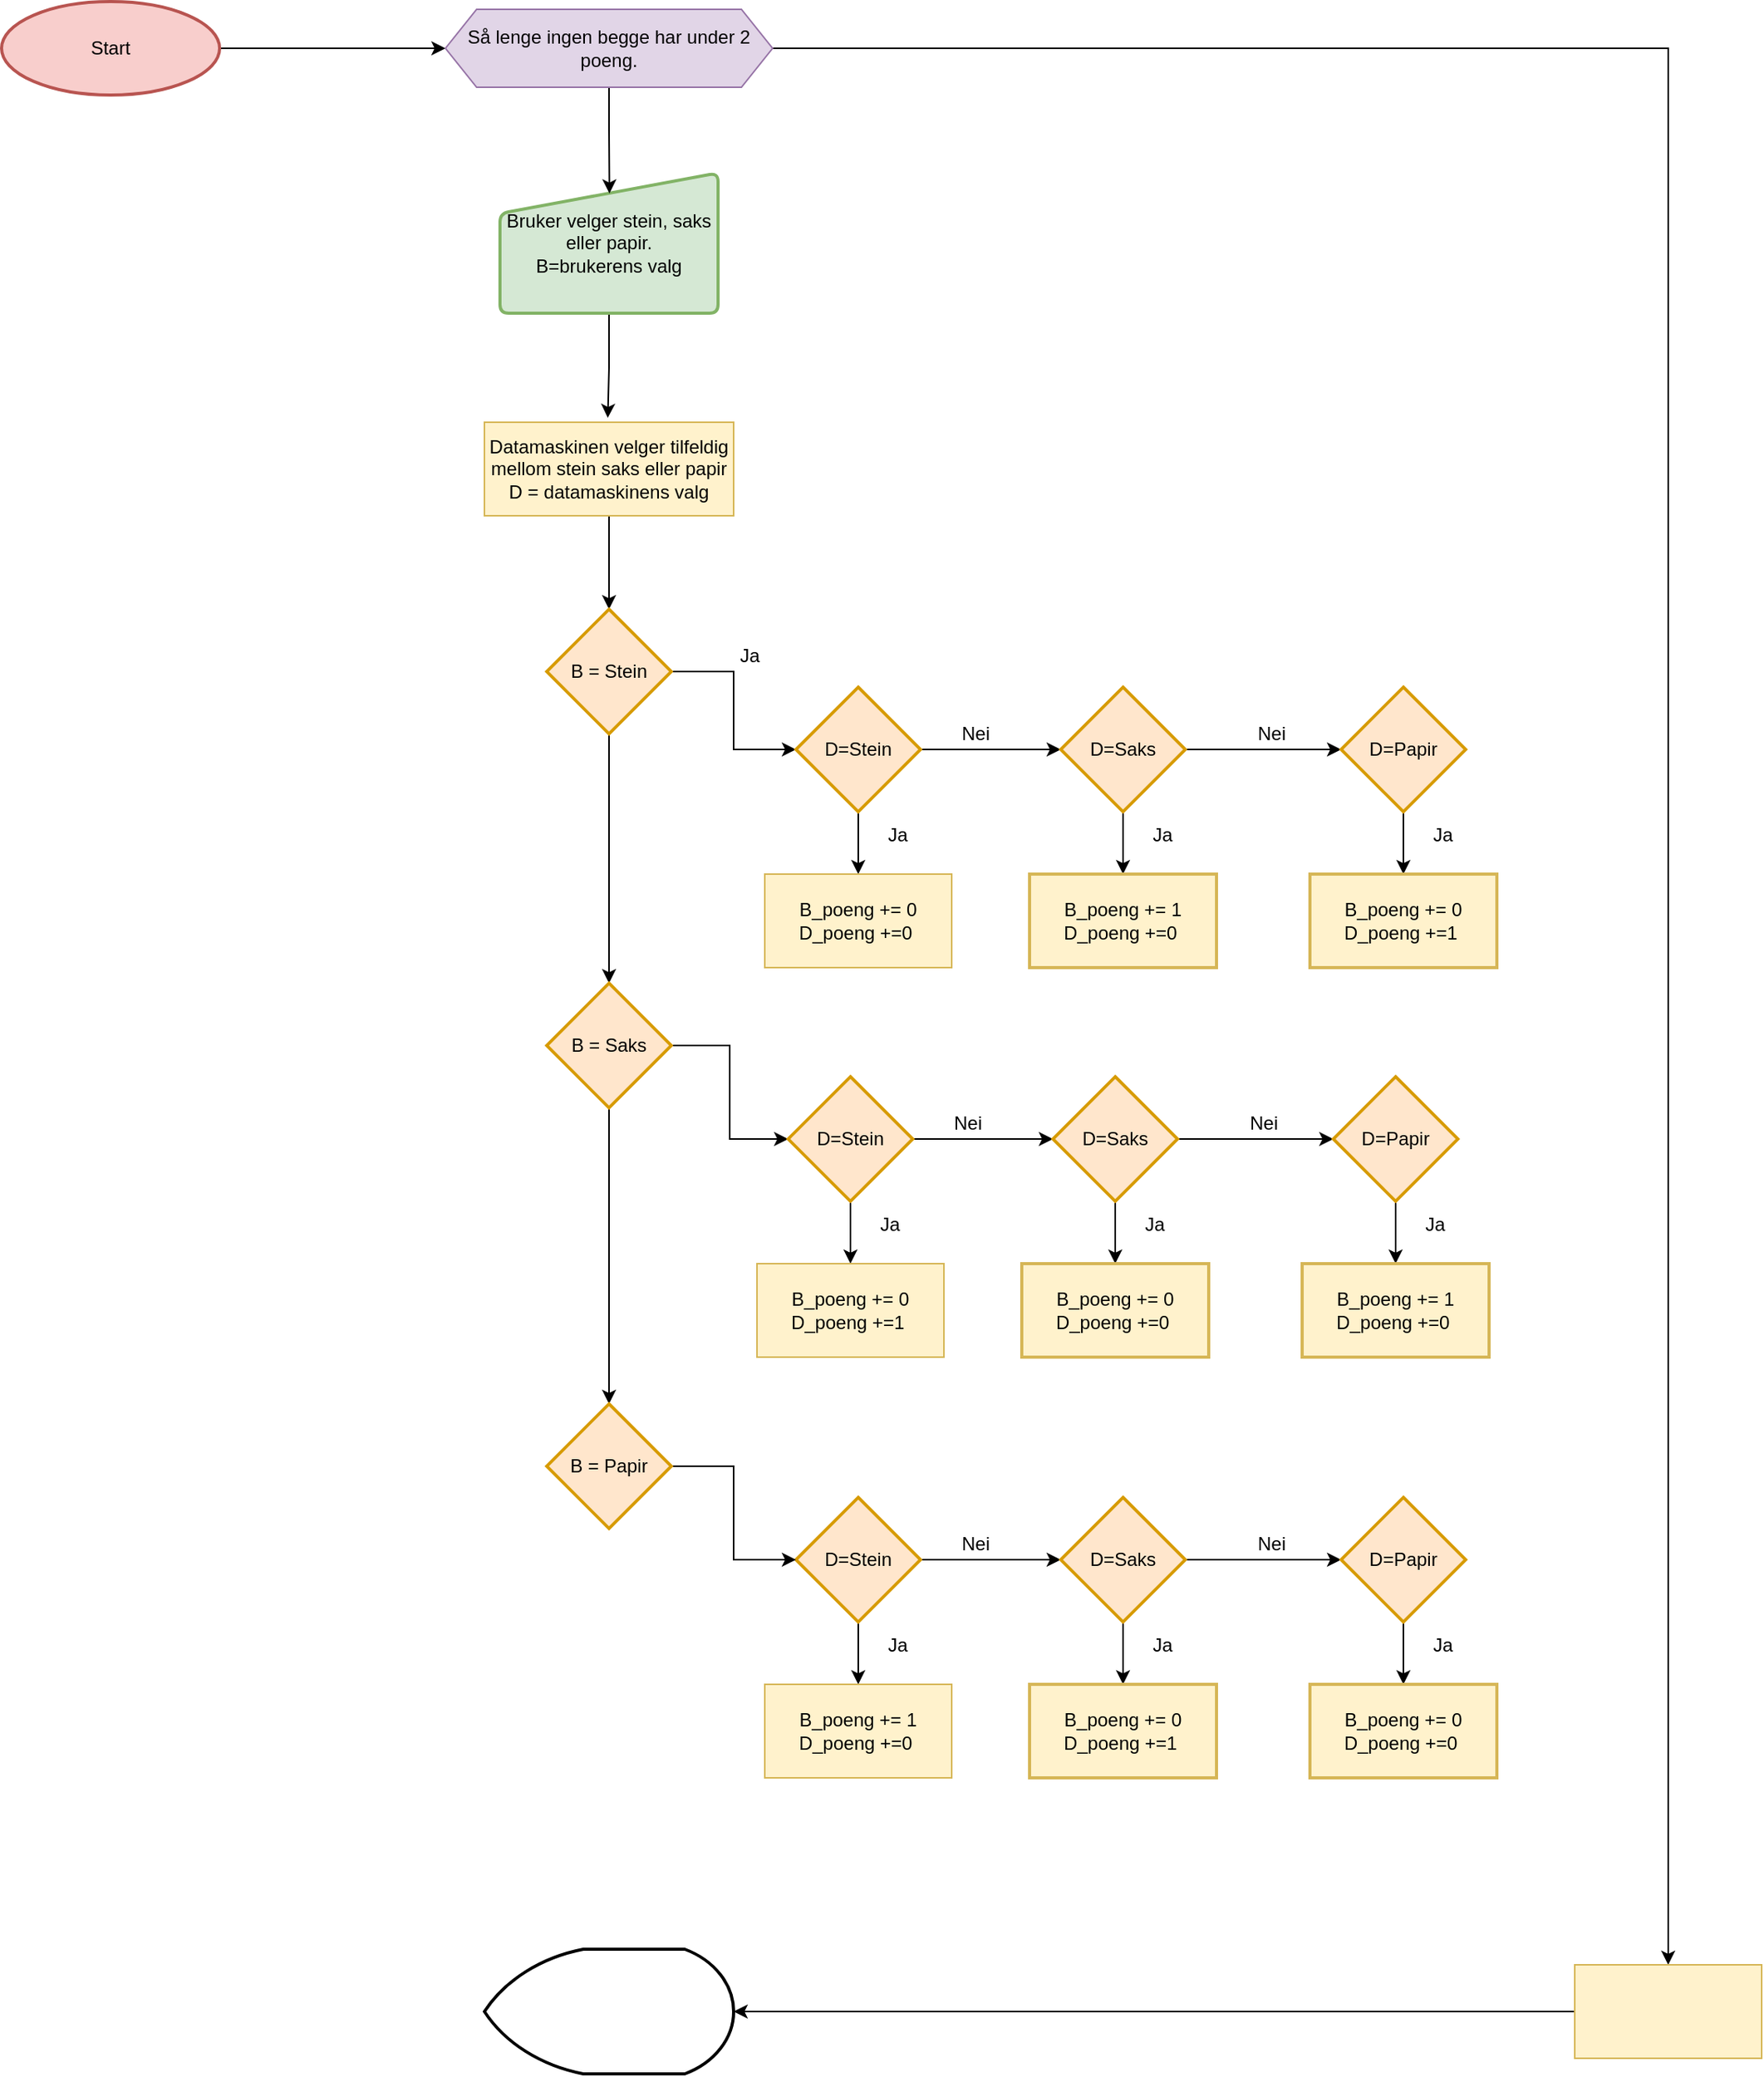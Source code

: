 <mxfile version="14.1.8" type="github">
  <diagram id="B1ReewHM8f12XZwFl8kq" name="Page-1">
    <mxGraphModel dx="2116" dy="1405" grid="1" gridSize="10" guides="1" tooltips="1" connect="1" arrows="1" fold="1" page="1" pageScale="1" pageWidth="827" pageHeight="1169" math="0" shadow="0">
      <root>
        <mxCell id="0" />
        <mxCell id="1" parent="0" />
        <mxCell id="hiWG3h5WIahm0a-bOlQE-6" style="edgeStyle=orthogonalEdgeStyle;rounded=0;orthogonalLoop=1;jettySize=auto;html=1;exitX=1;exitY=0.5;exitDx=0;exitDy=0;exitPerimeter=0;entryX=0;entryY=0.5;entryDx=0;entryDy=0;" edge="1" parent="1" source="hiWG3h5WIahm0a-bOlQE-1" target="hiWG3h5WIahm0a-bOlQE-4">
          <mxGeometry relative="1" as="geometry" />
        </mxCell>
        <mxCell id="hiWG3h5WIahm0a-bOlQE-1" value="Start" style="strokeWidth=2;html=1;shape=mxgraph.flowchart.start_1;whiteSpace=wrap;fillColor=#f8cecc;strokeColor=#b85450;" vertex="1" parent="1">
          <mxGeometry x="60" y="40" width="140" height="60" as="geometry" />
        </mxCell>
        <mxCell id="hiWG3h5WIahm0a-bOlQE-10" style="edgeStyle=orthogonalEdgeStyle;rounded=0;orthogonalLoop=1;jettySize=auto;html=1;exitX=0.5;exitY=1;exitDx=0;exitDy=0;entryX=0.495;entryY=-0.047;entryDx=0;entryDy=0;entryPerimeter=0;" edge="1" parent="1" source="hiWG3h5WIahm0a-bOlQE-2" target="hiWG3h5WIahm0a-bOlQE-8">
          <mxGeometry relative="1" as="geometry" />
        </mxCell>
        <mxCell id="hiWG3h5WIahm0a-bOlQE-2" value="Bruker velger stein, saks eller papir.&lt;br&gt;B=brukerens valg" style="html=1;strokeWidth=2;shape=manualInput;whiteSpace=wrap;rounded=1;size=26;arcSize=11;fillColor=#d5e8d4;strokeColor=#82b366;" vertex="1" parent="1">
          <mxGeometry x="380" y="150" width="140" height="90" as="geometry" />
        </mxCell>
        <mxCell id="hiWG3h5WIahm0a-bOlQE-7" style="edgeStyle=orthogonalEdgeStyle;rounded=0;orthogonalLoop=1;jettySize=auto;html=1;entryX=0.502;entryY=0.146;entryDx=0;entryDy=0;entryPerimeter=0;" edge="1" parent="1" source="hiWG3h5WIahm0a-bOlQE-4" target="hiWG3h5WIahm0a-bOlQE-2">
          <mxGeometry relative="1" as="geometry" />
        </mxCell>
        <mxCell id="hiWG3h5WIahm0a-bOlQE-80" value="" style="edgeStyle=orthogonalEdgeStyle;rounded=0;orthogonalLoop=1;jettySize=auto;html=1;" edge="1" parent="1" source="hiWG3h5WIahm0a-bOlQE-4" target="hiWG3h5WIahm0a-bOlQE-79">
          <mxGeometry relative="1" as="geometry" />
        </mxCell>
        <mxCell id="hiWG3h5WIahm0a-bOlQE-4" value="Så lenge ingen begge har under 2 poeng." style="shape=hexagon;perimeter=hexagonPerimeter2;whiteSpace=wrap;html=1;fixedSize=1;fillColor=#e1d5e7;strokeColor=#9673a6;" vertex="1" parent="1">
          <mxGeometry x="345" y="45" width="210" height="50" as="geometry" />
        </mxCell>
        <mxCell id="hiWG3h5WIahm0a-bOlQE-29" style="edgeStyle=orthogonalEdgeStyle;rounded=0;orthogonalLoop=1;jettySize=auto;html=1;entryX=0.5;entryY=0;entryDx=0;entryDy=0;entryPerimeter=0;" edge="1" parent="1" source="hiWG3h5WIahm0a-bOlQE-8" target="hiWG3h5WIahm0a-bOlQE-13">
          <mxGeometry relative="1" as="geometry" />
        </mxCell>
        <mxCell id="hiWG3h5WIahm0a-bOlQE-8" value="Datamaskinen velger tilfeldig mellom stein saks eller papir&lt;br&gt;D = datamaskinens valg" style="rounded=0;whiteSpace=wrap;html=1;fillColor=#fff2cc;strokeColor=#d6b656;" vertex="1" parent="1">
          <mxGeometry x="370" y="310" width="160" height="60" as="geometry" />
        </mxCell>
        <mxCell id="hiWG3h5WIahm0a-bOlQE-19" value="" style="edgeStyle=orthogonalEdgeStyle;rounded=0;orthogonalLoop=1;jettySize=auto;html=1;" edge="1" parent="1" source="hiWG3h5WIahm0a-bOlQE-13" target="hiWG3h5WIahm0a-bOlQE-18">
          <mxGeometry relative="1" as="geometry" />
        </mxCell>
        <mxCell id="hiWG3h5WIahm0a-bOlQE-36" value="" style="edgeStyle=orthogonalEdgeStyle;rounded=0;orthogonalLoop=1;jettySize=auto;html=1;" edge="1" parent="1" source="hiWG3h5WIahm0a-bOlQE-13" target="hiWG3h5WIahm0a-bOlQE-35">
          <mxGeometry relative="1" as="geometry" />
        </mxCell>
        <mxCell id="hiWG3h5WIahm0a-bOlQE-13" value="B = Stein" style="strokeWidth=2;html=1;shape=mxgraph.flowchart.decision;whiteSpace=wrap;fillColor=#ffe6cc;strokeColor=#d79b00;" vertex="1" parent="1">
          <mxGeometry x="410" y="430" width="80" height="80" as="geometry" />
        </mxCell>
        <mxCell id="hiWG3h5WIahm0a-bOlQE-21" value="" style="edgeStyle=orthogonalEdgeStyle;rounded=0;orthogonalLoop=1;jettySize=auto;html=1;" edge="1" parent="1" source="hiWG3h5WIahm0a-bOlQE-18" target="hiWG3h5WIahm0a-bOlQE-20">
          <mxGeometry relative="1" as="geometry" />
        </mxCell>
        <mxCell id="hiWG3h5WIahm0a-bOlQE-37" style="edgeStyle=orthogonalEdgeStyle;rounded=0;orthogonalLoop=1;jettySize=auto;html=1;exitX=0.5;exitY=1;exitDx=0;exitDy=0;entryX=0.5;entryY=0;entryDx=0;entryDy=0;" edge="1" parent="1" source="hiWG3h5WIahm0a-bOlQE-18" target="hiWG3h5WIahm0a-bOlQE-23">
          <mxGeometry relative="1" as="geometry" />
        </mxCell>
        <mxCell id="hiWG3h5WIahm0a-bOlQE-18" value="D=Stein" style="rhombus;whiteSpace=wrap;html=1;strokeWidth=2;fillColor=#ffe6cc;strokeColor=#d79b00;" vertex="1" parent="1">
          <mxGeometry x="570" y="480" width="80" height="80" as="geometry" />
        </mxCell>
        <mxCell id="hiWG3h5WIahm0a-bOlQE-28" value="" style="edgeStyle=orthogonalEdgeStyle;rounded=0;orthogonalLoop=1;jettySize=auto;html=1;" edge="1" parent="1" source="hiWG3h5WIahm0a-bOlQE-20" target="hiWG3h5WIahm0a-bOlQE-27">
          <mxGeometry relative="1" as="geometry" />
        </mxCell>
        <mxCell id="hiWG3h5WIahm0a-bOlQE-32" value="" style="edgeStyle=orthogonalEdgeStyle;rounded=0;orthogonalLoop=1;jettySize=auto;html=1;" edge="1" parent="1" source="hiWG3h5WIahm0a-bOlQE-20" target="hiWG3h5WIahm0a-bOlQE-31">
          <mxGeometry relative="1" as="geometry" />
        </mxCell>
        <mxCell id="hiWG3h5WIahm0a-bOlQE-20" value="D=Saks" style="rhombus;whiteSpace=wrap;html=1;strokeWidth=2;fillColor=#ffe6cc;strokeColor=#d79b00;" vertex="1" parent="1">
          <mxGeometry x="740" y="480" width="80" height="80" as="geometry" />
        </mxCell>
        <mxCell id="hiWG3h5WIahm0a-bOlQE-22" value="Ja" style="text;html=1;align=center;verticalAlign=middle;resizable=0;points=[];autosize=1;" vertex="1" parent="1">
          <mxGeometry x="525" y="450" width="30" height="20" as="geometry" />
        </mxCell>
        <mxCell id="hiWG3h5WIahm0a-bOlQE-23" value="B_poeng += 0&lt;br&gt;D_poeng +=0&amp;nbsp;" style="rounded=0;whiteSpace=wrap;html=1;fillColor=#fff2cc;strokeColor=#d6b656;" vertex="1" parent="1">
          <mxGeometry x="550" y="600" width="120" height="60" as="geometry" />
        </mxCell>
        <mxCell id="hiWG3h5WIahm0a-bOlQE-25" value="Ja" style="text;html=1;align=center;verticalAlign=middle;resizable=0;points=[];autosize=1;" vertex="1" parent="1">
          <mxGeometry x="620" y="565" width="30" height="20" as="geometry" />
        </mxCell>
        <mxCell id="hiWG3h5WIahm0a-bOlQE-26" value="Nei" style="text;html=1;align=center;verticalAlign=middle;resizable=0;points=[];autosize=1;" vertex="1" parent="1">
          <mxGeometry x="670" y="500" width="30" height="20" as="geometry" />
        </mxCell>
        <mxCell id="hiWG3h5WIahm0a-bOlQE-27" value="&lt;span&gt;B_poeng += 1&lt;/span&gt;&lt;br&gt;&lt;span&gt;D_poeng +=0&amp;nbsp;&lt;/span&gt;" style="whiteSpace=wrap;html=1;strokeWidth=2;fillColor=#fff2cc;strokeColor=#d6b656;" vertex="1" parent="1">
          <mxGeometry x="720" y="600" width="120" height="60" as="geometry" />
        </mxCell>
        <mxCell id="hiWG3h5WIahm0a-bOlQE-34" value="" style="edgeStyle=orthogonalEdgeStyle;rounded=0;orthogonalLoop=1;jettySize=auto;html=1;" edge="1" parent="1" source="hiWG3h5WIahm0a-bOlQE-31" target="hiWG3h5WIahm0a-bOlQE-33">
          <mxGeometry relative="1" as="geometry" />
        </mxCell>
        <mxCell id="hiWG3h5WIahm0a-bOlQE-31" value="D=Papir" style="rhombus;whiteSpace=wrap;html=1;strokeColor=#d79b00;strokeWidth=2;fillColor=#ffe6cc;" vertex="1" parent="1">
          <mxGeometry x="920" y="480" width="80" height="80" as="geometry" />
        </mxCell>
        <mxCell id="hiWG3h5WIahm0a-bOlQE-33" value="&lt;span&gt;B_poeng += 0&lt;/span&gt;&lt;br&gt;&lt;span&gt;D_poeng +=1&amp;nbsp;&lt;/span&gt;" style="whiteSpace=wrap;html=1;strokeColor=#d6b656;strokeWidth=2;fillColor=#fff2cc;" vertex="1" parent="1">
          <mxGeometry x="900" y="600" width="120" height="60" as="geometry" />
        </mxCell>
        <mxCell id="hiWG3h5WIahm0a-bOlQE-57" style="edgeStyle=orthogonalEdgeStyle;rounded=0;orthogonalLoop=1;jettySize=auto;html=1;exitX=1;exitY=0.5;exitDx=0;exitDy=0;entryX=0;entryY=0.5;entryDx=0;entryDy=0;" edge="1" parent="1" source="hiWG3h5WIahm0a-bOlQE-35" target="hiWG3h5WIahm0a-bOlQE-43">
          <mxGeometry relative="1" as="geometry" />
        </mxCell>
        <mxCell id="hiWG3h5WIahm0a-bOlQE-76" value="" style="edgeStyle=orthogonalEdgeStyle;rounded=0;orthogonalLoop=1;jettySize=auto;html=1;" edge="1" parent="1" source="hiWG3h5WIahm0a-bOlQE-35" target="hiWG3h5WIahm0a-bOlQE-75">
          <mxGeometry relative="1" as="geometry" />
        </mxCell>
        <mxCell id="hiWG3h5WIahm0a-bOlQE-35" value="B = Saks" style="rhombus;whiteSpace=wrap;html=1;strokeColor=#d79b00;strokeWidth=2;fillColor=#ffe6cc;" vertex="1" parent="1">
          <mxGeometry x="410" y="670" width="80" height="80" as="geometry" />
        </mxCell>
        <mxCell id="hiWG3h5WIahm0a-bOlQE-38" value="Nei" style="text;html=1;align=center;verticalAlign=middle;resizable=0;points=[];autosize=1;" vertex="1" parent="1">
          <mxGeometry x="860" y="500" width="30" height="20" as="geometry" />
        </mxCell>
        <mxCell id="hiWG3h5WIahm0a-bOlQE-39" value="Ja" style="text;html=1;align=center;verticalAlign=middle;resizable=0;points=[];autosize=1;" vertex="1" parent="1">
          <mxGeometry x="790" y="565" width="30" height="20" as="geometry" />
        </mxCell>
        <mxCell id="hiWG3h5WIahm0a-bOlQE-40" value="Ja" style="text;html=1;align=center;verticalAlign=middle;resizable=0;points=[];autosize=1;" vertex="1" parent="1">
          <mxGeometry x="970" y="565" width="30" height="20" as="geometry" />
        </mxCell>
        <mxCell id="hiWG3h5WIahm0a-bOlQE-41" value="" style="edgeStyle=orthogonalEdgeStyle;rounded=0;orthogonalLoop=1;jettySize=auto;html=1;" edge="1" parent="1" source="hiWG3h5WIahm0a-bOlQE-43" target="hiWG3h5WIahm0a-bOlQE-46">
          <mxGeometry relative="1" as="geometry" />
        </mxCell>
        <mxCell id="hiWG3h5WIahm0a-bOlQE-42" style="edgeStyle=orthogonalEdgeStyle;rounded=0;orthogonalLoop=1;jettySize=auto;html=1;exitX=0.5;exitY=1;exitDx=0;exitDy=0;entryX=0.5;entryY=0;entryDx=0;entryDy=0;" edge="1" parent="1" source="hiWG3h5WIahm0a-bOlQE-43" target="hiWG3h5WIahm0a-bOlQE-47">
          <mxGeometry relative="1" as="geometry" />
        </mxCell>
        <mxCell id="hiWG3h5WIahm0a-bOlQE-43" value="D=Stein" style="rhombus;whiteSpace=wrap;html=1;strokeWidth=2;fillColor=#ffe6cc;strokeColor=#d79b00;" vertex="1" parent="1">
          <mxGeometry x="565" y="730" width="80" height="80" as="geometry" />
        </mxCell>
        <mxCell id="hiWG3h5WIahm0a-bOlQE-44" value="" style="edgeStyle=orthogonalEdgeStyle;rounded=0;orthogonalLoop=1;jettySize=auto;html=1;" edge="1" parent="1" source="hiWG3h5WIahm0a-bOlQE-46" target="hiWG3h5WIahm0a-bOlQE-50">
          <mxGeometry relative="1" as="geometry" />
        </mxCell>
        <mxCell id="hiWG3h5WIahm0a-bOlQE-45" value="" style="edgeStyle=orthogonalEdgeStyle;rounded=0;orthogonalLoop=1;jettySize=auto;html=1;" edge="1" parent="1" source="hiWG3h5WIahm0a-bOlQE-46" target="hiWG3h5WIahm0a-bOlQE-52">
          <mxGeometry relative="1" as="geometry" />
        </mxCell>
        <mxCell id="hiWG3h5WIahm0a-bOlQE-46" value="D=Saks" style="rhombus;whiteSpace=wrap;html=1;strokeWidth=2;fillColor=#ffe6cc;strokeColor=#d79b00;" vertex="1" parent="1">
          <mxGeometry x="735" y="730" width="80" height="80" as="geometry" />
        </mxCell>
        <mxCell id="hiWG3h5WIahm0a-bOlQE-47" value="B_poeng += 0&lt;br&gt;D_poeng +=1&amp;nbsp;" style="rounded=0;whiteSpace=wrap;html=1;fillColor=#fff2cc;strokeColor=#d6b656;" vertex="1" parent="1">
          <mxGeometry x="545" y="850" width="120" height="60" as="geometry" />
        </mxCell>
        <mxCell id="hiWG3h5WIahm0a-bOlQE-48" value="Ja" style="text;html=1;align=center;verticalAlign=middle;resizable=0;points=[];autosize=1;" vertex="1" parent="1">
          <mxGeometry x="615" y="815" width="30" height="20" as="geometry" />
        </mxCell>
        <mxCell id="hiWG3h5WIahm0a-bOlQE-49" value="Nei" style="text;html=1;align=center;verticalAlign=middle;resizable=0;points=[];autosize=1;" vertex="1" parent="1">
          <mxGeometry x="665" y="750" width="30" height="20" as="geometry" />
        </mxCell>
        <mxCell id="hiWG3h5WIahm0a-bOlQE-50" value="&lt;span&gt;B_poeng += 0&lt;/span&gt;&lt;br&gt;&lt;span&gt;D_poeng +=0&amp;nbsp;&lt;/span&gt;" style="whiteSpace=wrap;html=1;strokeWidth=2;fillColor=#fff2cc;strokeColor=#d6b656;" vertex="1" parent="1">
          <mxGeometry x="715" y="850" width="120" height="60" as="geometry" />
        </mxCell>
        <mxCell id="hiWG3h5WIahm0a-bOlQE-51" value="" style="edgeStyle=orthogonalEdgeStyle;rounded=0;orthogonalLoop=1;jettySize=auto;html=1;" edge="1" parent="1" source="hiWG3h5WIahm0a-bOlQE-52" target="hiWG3h5WIahm0a-bOlQE-53">
          <mxGeometry relative="1" as="geometry" />
        </mxCell>
        <mxCell id="hiWG3h5WIahm0a-bOlQE-52" value="D=Papir" style="rhombus;whiteSpace=wrap;html=1;strokeColor=#d79b00;strokeWidth=2;fillColor=#ffe6cc;" vertex="1" parent="1">
          <mxGeometry x="915" y="730" width="80" height="80" as="geometry" />
        </mxCell>
        <mxCell id="hiWG3h5WIahm0a-bOlQE-53" value="&lt;span&gt;B_poeng += 1&lt;/span&gt;&lt;br&gt;&lt;span&gt;D_poeng +=0&amp;nbsp;&lt;/span&gt;" style="whiteSpace=wrap;html=1;strokeColor=#d6b656;strokeWidth=2;fillColor=#fff2cc;" vertex="1" parent="1">
          <mxGeometry x="895" y="850" width="120" height="60" as="geometry" />
        </mxCell>
        <mxCell id="hiWG3h5WIahm0a-bOlQE-54" value="Nei" style="text;html=1;align=center;verticalAlign=middle;resizable=0;points=[];autosize=1;" vertex="1" parent="1">
          <mxGeometry x="855" y="750" width="30" height="20" as="geometry" />
        </mxCell>
        <mxCell id="hiWG3h5WIahm0a-bOlQE-55" value="Ja" style="text;html=1;align=center;verticalAlign=middle;resizable=0;points=[];autosize=1;" vertex="1" parent="1">
          <mxGeometry x="785" y="815" width="30" height="20" as="geometry" />
        </mxCell>
        <mxCell id="hiWG3h5WIahm0a-bOlQE-56" value="Ja" style="text;html=1;align=center;verticalAlign=middle;resizable=0;points=[];autosize=1;" vertex="1" parent="1">
          <mxGeometry x="965" y="815" width="30" height="20" as="geometry" />
        </mxCell>
        <mxCell id="hiWG3h5WIahm0a-bOlQE-59" value="" style="edgeStyle=orthogonalEdgeStyle;rounded=0;orthogonalLoop=1;jettySize=auto;html=1;" edge="1" parent="1" source="hiWG3h5WIahm0a-bOlQE-61" target="hiWG3h5WIahm0a-bOlQE-64">
          <mxGeometry relative="1" as="geometry" />
        </mxCell>
        <mxCell id="hiWG3h5WIahm0a-bOlQE-60" style="edgeStyle=orthogonalEdgeStyle;rounded=0;orthogonalLoop=1;jettySize=auto;html=1;exitX=0.5;exitY=1;exitDx=0;exitDy=0;entryX=0.5;entryY=0;entryDx=0;entryDy=0;" edge="1" parent="1" source="hiWG3h5WIahm0a-bOlQE-61" target="hiWG3h5WIahm0a-bOlQE-65">
          <mxGeometry relative="1" as="geometry" />
        </mxCell>
        <mxCell id="hiWG3h5WIahm0a-bOlQE-61" value="D=Stein" style="rhombus;whiteSpace=wrap;html=1;strokeWidth=2;fillColor=#ffe6cc;strokeColor=#d79b00;" vertex="1" parent="1">
          <mxGeometry x="570" y="1000" width="80" height="80" as="geometry" />
        </mxCell>
        <mxCell id="hiWG3h5WIahm0a-bOlQE-62" value="" style="edgeStyle=orthogonalEdgeStyle;rounded=0;orthogonalLoop=1;jettySize=auto;html=1;" edge="1" parent="1" source="hiWG3h5WIahm0a-bOlQE-64" target="hiWG3h5WIahm0a-bOlQE-68">
          <mxGeometry relative="1" as="geometry" />
        </mxCell>
        <mxCell id="hiWG3h5WIahm0a-bOlQE-63" value="" style="edgeStyle=orthogonalEdgeStyle;rounded=0;orthogonalLoop=1;jettySize=auto;html=1;" edge="1" parent="1" source="hiWG3h5WIahm0a-bOlQE-64" target="hiWG3h5WIahm0a-bOlQE-70">
          <mxGeometry relative="1" as="geometry" />
        </mxCell>
        <mxCell id="hiWG3h5WIahm0a-bOlQE-64" value="D=Saks" style="rhombus;whiteSpace=wrap;html=1;strokeWidth=2;fillColor=#ffe6cc;strokeColor=#d79b00;" vertex="1" parent="1">
          <mxGeometry x="740" y="1000" width="80" height="80" as="geometry" />
        </mxCell>
        <mxCell id="hiWG3h5WIahm0a-bOlQE-65" value="B_poeng += 1&lt;br&gt;D_poeng +=0&amp;nbsp;" style="rounded=0;whiteSpace=wrap;html=1;fillColor=#fff2cc;strokeColor=#d6b656;" vertex="1" parent="1">
          <mxGeometry x="550" y="1120" width="120" height="60" as="geometry" />
        </mxCell>
        <mxCell id="hiWG3h5WIahm0a-bOlQE-66" value="Ja" style="text;html=1;align=center;verticalAlign=middle;resizable=0;points=[];autosize=1;" vertex="1" parent="1">
          <mxGeometry x="620" y="1085" width="30" height="20" as="geometry" />
        </mxCell>
        <mxCell id="hiWG3h5WIahm0a-bOlQE-67" value="Nei" style="text;html=1;align=center;verticalAlign=middle;resizable=0;points=[];autosize=1;" vertex="1" parent="1">
          <mxGeometry x="670" y="1020" width="30" height="20" as="geometry" />
        </mxCell>
        <mxCell id="hiWG3h5WIahm0a-bOlQE-68" value="&lt;span&gt;B_poeng += 0&lt;/span&gt;&lt;br&gt;&lt;span&gt;D_poeng +=1&amp;nbsp;&lt;/span&gt;" style="whiteSpace=wrap;html=1;strokeWidth=2;fillColor=#fff2cc;strokeColor=#d6b656;" vertex="1" parent="1">
          <mxGeometry x="720" y="1120" width="120" height="60" as="geometry" />
        </mxCell>
        <mxCell id="hiWG3h5WIahm0a-bOlQE-69" value="" style="edgeStyle=orthogonalEdgeStyle;rounded=0;orthogonalLoop=1;jettySize=auto;html=1;" edge="1" parent="1" source="hiWG3h5WIahm0a-bOlQE-70" target="hiWG3h5WIahm0a-bOlQE-71">
          <mxGeometry relative="1" as="geometry" />
        </mxCell>
        <mxCell id="hiWG3h5WIahm0a-bOlQE-70" value="D=Papir" style="rhombus;whiteSpace=wrap;html=1;strokeColor=#d79b00;strokeWidth=2;fillColor=#ffe6cc;" vertex="1" parent="1">
          <mxGeometry x="920" y="1000" width="80" height="80" as="geometry" />
        </mxCell>
        <mxCell id="hiWG3h5WIahm0a-bOlQE-71" value="&lt;span&gt;B_poeng += 0&lt;/span&gt;&lt;br&gt;&lt;span&gt;D_poeng +=0&amp;nbsp;&lt;/span&gt;" style="whiteSpace=wrap;html=1;strokeColor=#d6b656;strokeWidth=2;fillColor=#fff2cc;" vertex="1" parent="1">
          <mxGeometry x="900" y="1120" width="120" height="60" as="geometry" />
        </mxCell>
        <mxCell id="hiWG3h5WIahm0a-bOlQE-72" value="Nei" style="text;html=1;align=center;verticalAlign=middle;resizable=0;points=[];autosize=1;" vertex="1" parent="1">
          <mxGeometry x="860" y="1020" width="30" height="20" as="geometry" />
        </mxCell>
        <mxCell id="hiWG3h5WIahm0a-bOlQE-73" value="Ja" style="text;html=1;align=center;verticalAlign=middle;resizable=0;points=[];autosize=1;" vertex="1" parent="1">
          <mxGeometry x="790" y="1085" width="30" height="20" as="geometry" />
        </mxCell>
        <mxCell id="hiWG3h5WIahm0a-bOlQE-74" value="Ja" style="text;html=1;align=center;verticalAlign=middle;resizable=0;points=[];autosize=1;" vertex="1" parent="1">
          <mxGeometry x="970" y="1085" width="30" height="20" as="geometry" />
        </mxCell>
        <mxCell id="hiWG3h5WIahm0a-bOlQE-78" style="edgeStyle=orthogonalEdgeStyle;rounded=0;orthogonalLoop=1;jettySize=auto;html=1;exitX=1;exitY=0.5;exitDx=0;exitDy=0;entryX=0;entryY=0.5;entryDx=0;entryDy=0;" edge="1" parent="1" source="hiWG3h5WIahm0a-bOlQE-75" target="hiWG3h5WIahm0a-bOlQE-61">
          <mxGeometry relative="1" as="geometry" />
        </mxCell>
        <mxCell id="hiWG3h5WIahm0a-bOlQE-75" value="B = Papir" style="rhombus;whiteSpace=wrap;html=1;strokeColor=#d79b00;strokeWidth=2;fillColor=#ffe6cc;" vertex="1" parent="1">
          <mxGeometry x="410" y="940" width="80" height="80" as="geometry" />
        </mxCell>
        <mxCell id="hiWG3h5WIahm0a-bOlQE-84" style="edgeStyle=orthogonalEdgeStyle;rounded=0;orthogonalLoop=1;jettySize=auto;html=1;entryX=1;entryY=0.5;entryDx=0;entryDy=0;entryPerimeter=0;" edge="1" parent="1" source="hiWG3h5WIahm0a-bOlQE-79" target="hiWG3h5WIahm0a-bOlQE-83">
          <mxGeometry relative="1" as="geometry" />
        </mxCell>
        <mxCell id="hiWG3h5WIahm0a-bOlQE-79" value="" style="whiteSpace=wrap;html=1;strokeColor=#d6b656;fillColor=#fff2cc;" vertex="1" parent="1">
          <mxGeometry x="1070" y="1300" width="120" height="60" as="geometry" />
        </mxCell>
        <mxCell id="hiWG3h5WIahm0a-bOlQE-83" value="" style="strokeWidth=2;html=1;shape=mxgraph.flowchart.display;whiteSpace=wrap;" vertex="1" parent="1">
          <mxGeometry x="370" y="1290" width="160" height="80" as="geometry" />
        </mxCell>
      </root>
    </mxGraphModel>
  </diagram>
</mxfile>
